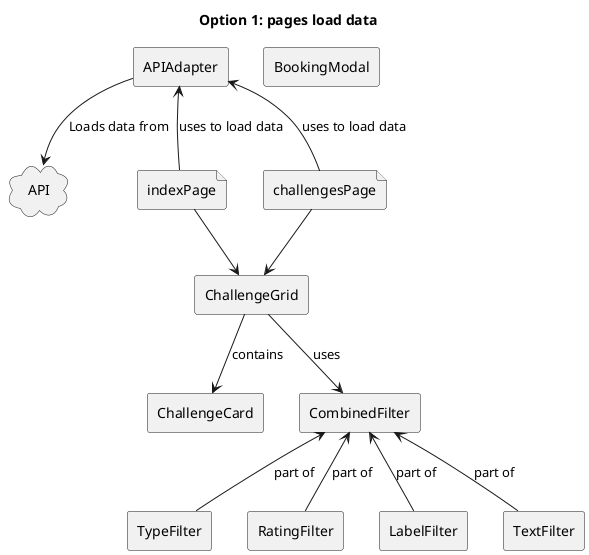 @startuml page-loads-data
title Option 1: pages load data

cloud API
file indexPage
file challengesPage
rectangle APIAdapter
rectangle ChallengeCard
rectangle ChallengeGrid
rectangle TypeFilter
rectangle RatingFilter
rectangle LabelFilter
rectangle TextFilter
rectangle CombinedFilter
rectangle BookingModal

CombinedFilter <-- TypeFilter: part of
CombinedFilter <-- RatingFilter: part of
CombinedFilter <-- LabelFilter: part of
CombinedFilter <-- TextFilter: part of

ChallengeGrid --> ChallengeCard: contains

ChallengeGrid --> CombinedFilter: uses

indexPage --> ChallengeGrid
challengesPage --> ChallengeGrid

APIAdapter --> API: Loads data from

APIAdapter <-- challengesPage: uses to load data
APIAdapter <-- indexPage: uses to load data

@enduml

@startuml list-loads-data-abstract
title Option 2: Lists load data, pages filter (abstract role Filter)

cloud API
file indexPage
file challengesPage
rectangle APIAdapter
rectangle ChallengeCard
rectangle ChallengeGrid
rectangle Filter
rectangle BookingModal

ChallengeGrid --> ChallengeCard: contains

ChallengeGrid --> BookingModal: creates
BookingModal --> APIAdapter: loads/creates booking

challengesPage --> Filter: creates
challengesPage --> ChallengeGrid: passes filter

indexPage --> Filter: creates
indexPage --> ChallengeGrid: passes filter

APIAdapter --> API: Loads data from

ChallengeGrid --> APIAdapter: uses to load data

@enduml

@startuml list-loads-data
title Option 2: Lists load data, pages filter

cloud API
file indexPage
file challengesPage
rectangle APIAdapter
rectangle ChallengeCard
rectangle ChallengeGrid
rectangle TypeFilter
rectangle RatingFilter
rectangle LabelFilter
rectangle TextFilter
rectangle CombinedFilter
rectangle TopThreeFilter
rectangle BookingModal

CombinedFilter <-- TypeFilter: part of
CombinedFilter <-- RatingFilter: part of
CombinedFilter <-- LabelFilter: part of
CombinedFilter <-- TextFilter: part of

ChallengeGrid --> ChallengeCard: contains

ChallengeGrid --> BookingModal: creates
BookingModal --> APIAdapter: loads/creates booking

challengesPage --> CombinedFilter: creates
challengesPage --> ChallengeGrid: passes filter

indexPage --> TopThreeFilter: creates
indexPage --> ChallengeGrid: passes filter

APIAdapter --> API: Loads data from

ChallengeGrid --> APIAdapter: uses to load data

@enduml